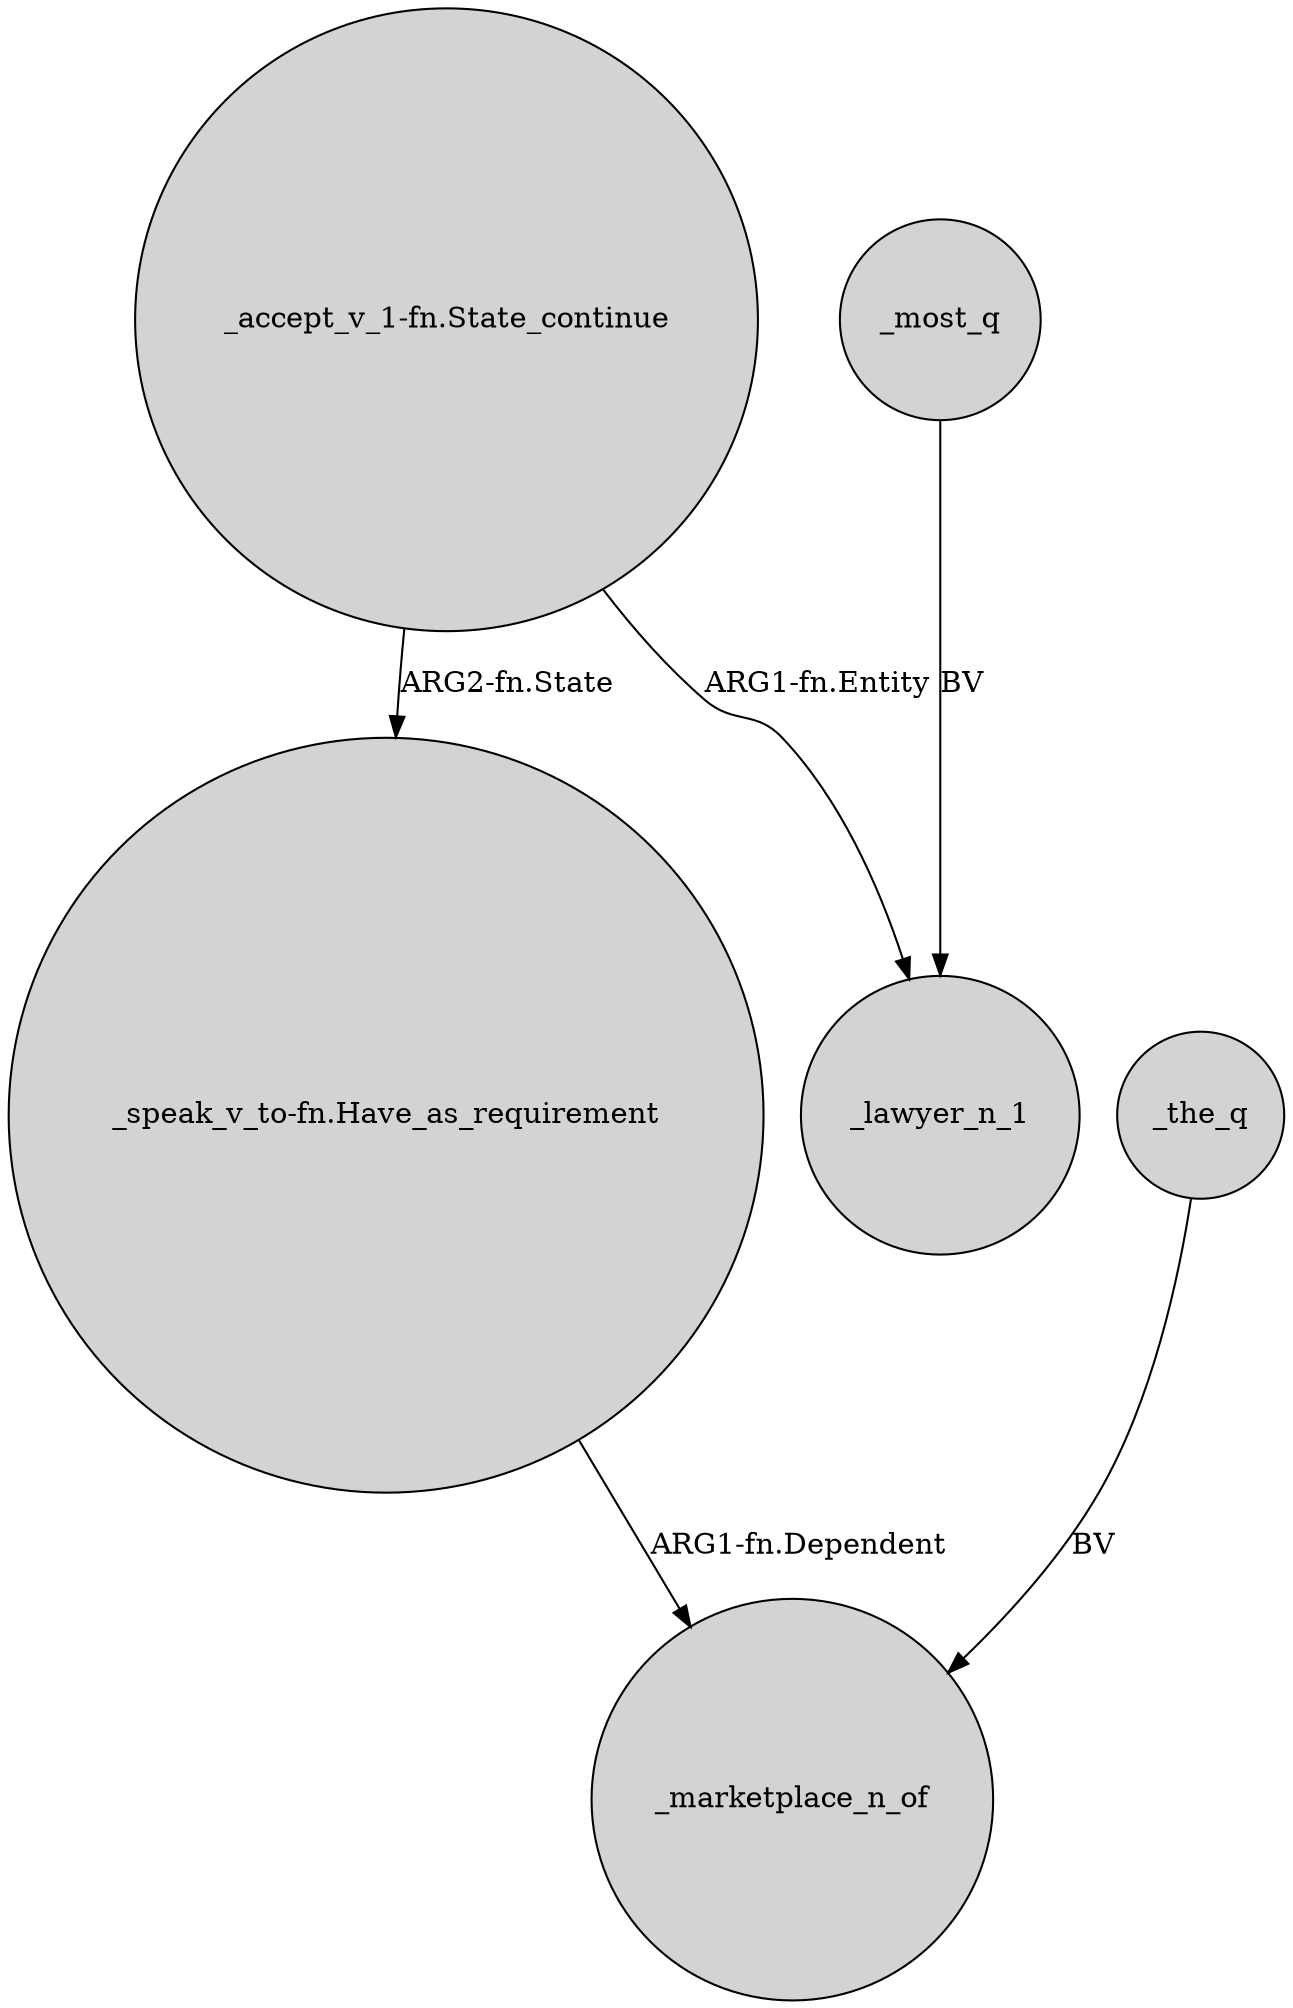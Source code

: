 digraph {
	node [shape=circle style=filled]
	"_accept_v_1-fn.State_continue" -> _lawyer_n_1 [label="ARG1-fn.Entity"]
	"_accept_v_1-fn.State_continue" -> "_speak_v_to-fn.Have_as_requirement" [label="ARG2-fn.State"]
	"_speak_v_to-fn.Have_as_requirement" -> _marketplace_n_of [label="ARG1-fn.Dependent"]
	_the_q -> _marketplace_n_of [label=BV]
	_most_q -> _lawyer_n_1 [label=BV]
}
